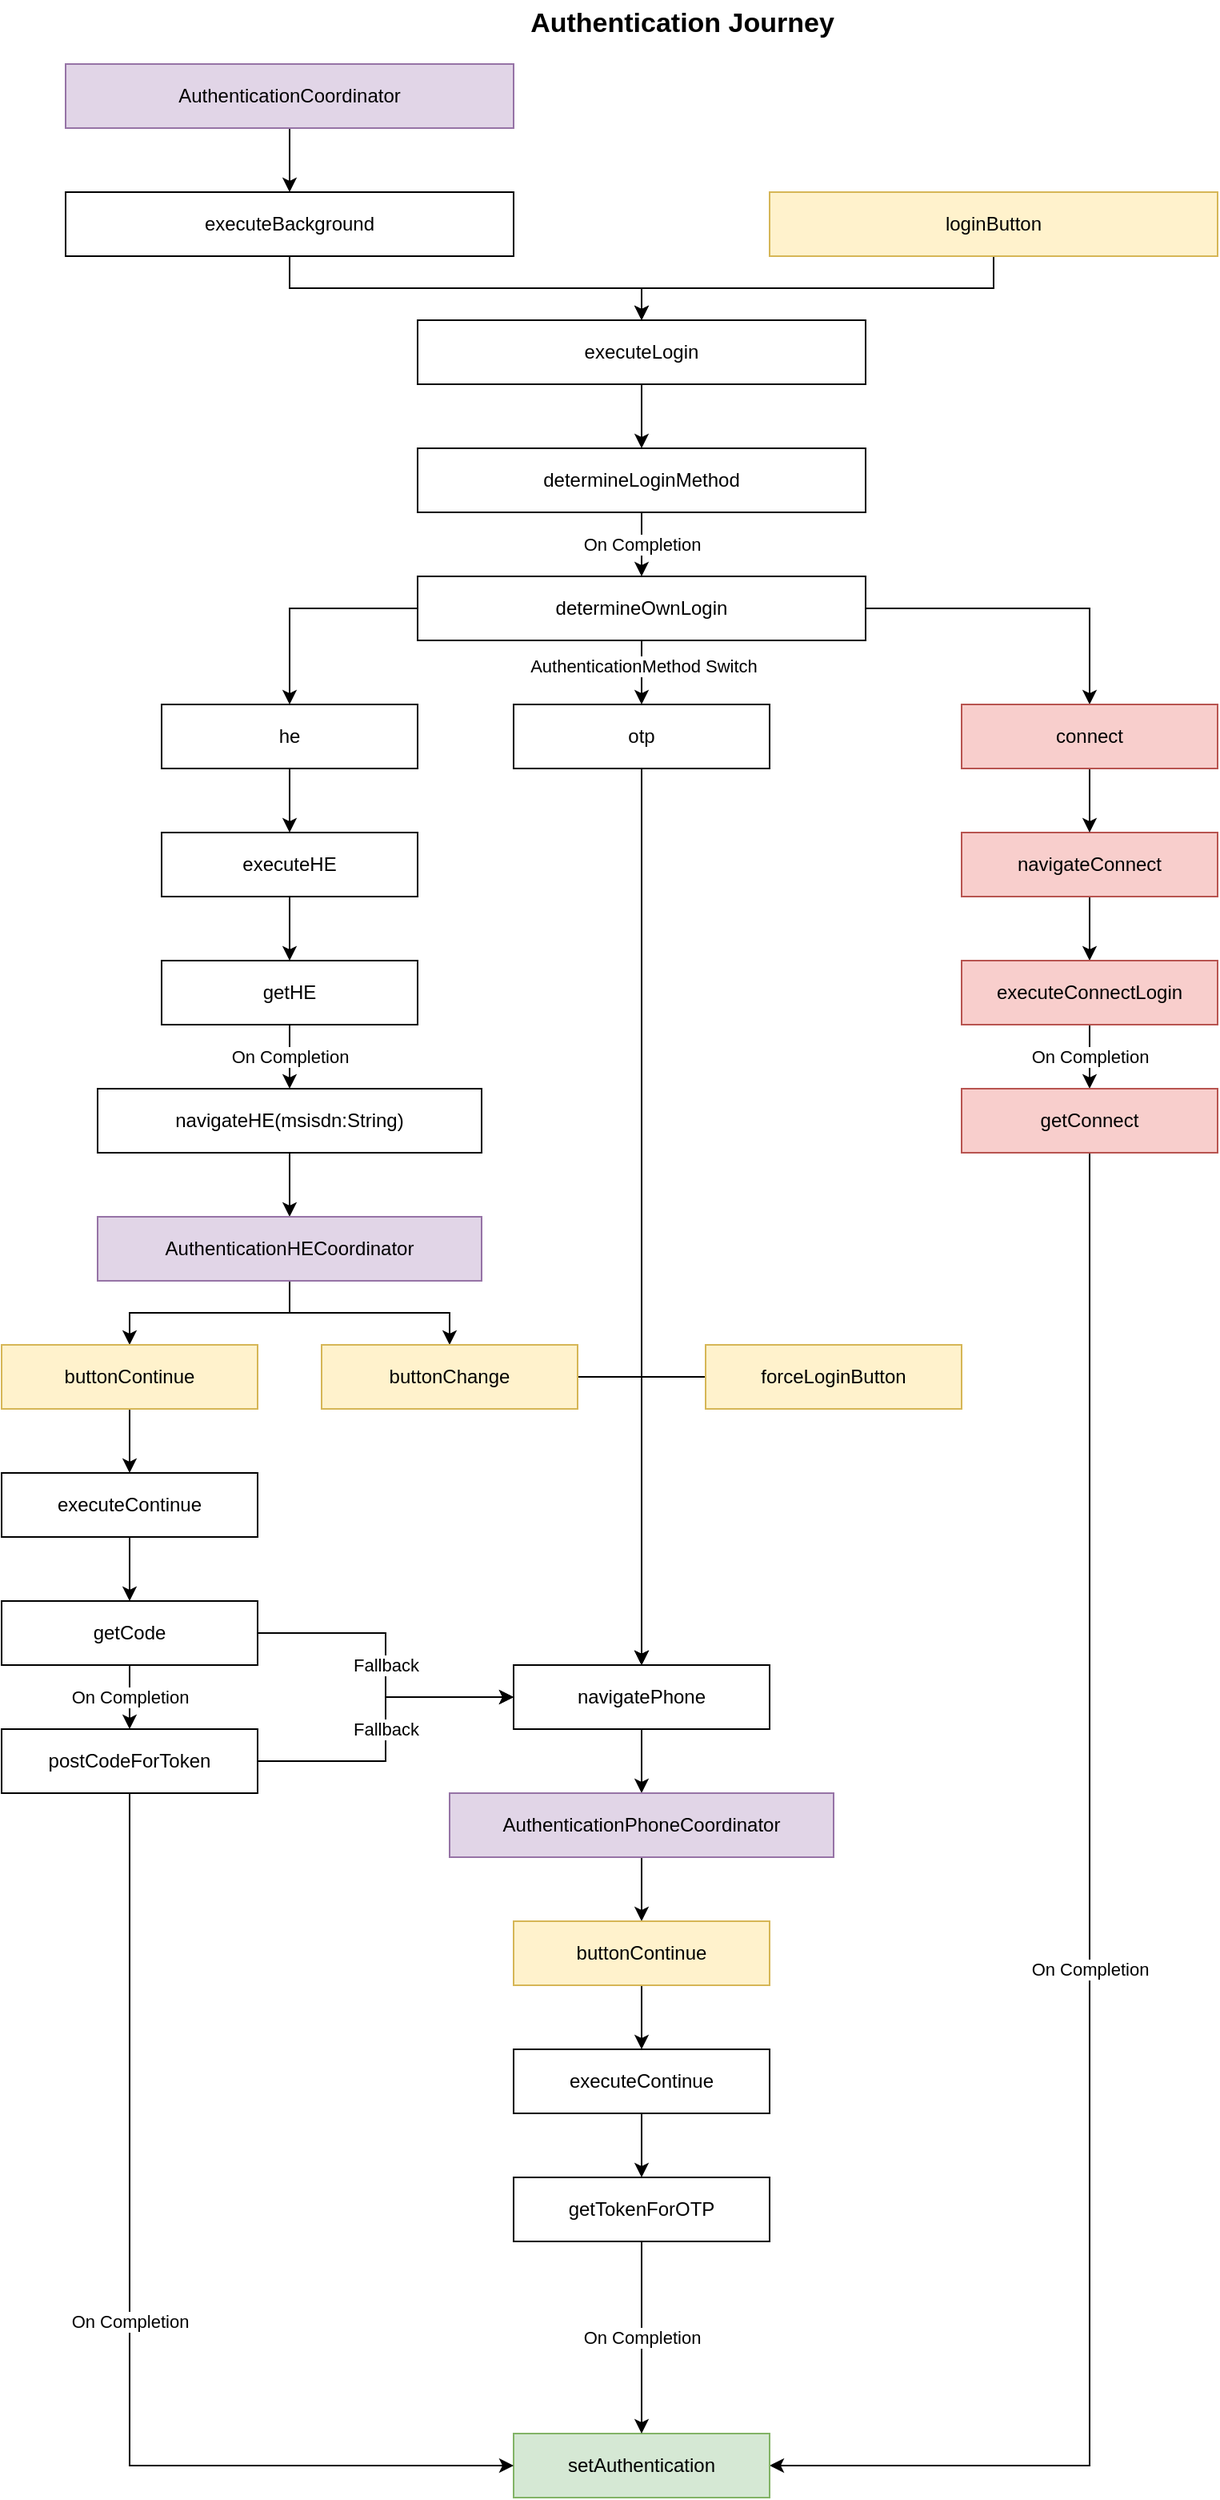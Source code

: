 <mxfile version="21.6.1" type="github">
  <diagram name="Page-1" id="DjaxHwDUr4pckMfMvKmT">
    <mxGraphModel dx="1434" dy="771" grid="1" gridSize="10" guides="1" tooltips="1" connect="1" arrows="1" fold="1" page="1" pageScale="1" pageWidth="827" pageHeight="1169" math="0" shadow="0">
      <root>
        <mxCell id="0" />
        <mxCell id="1" parent="0" />
        <mxCell id="yMz5hPpZdlbzewgeg3ee-5" value="" style="edgeStyle=orthogonalEdgeStyle;rounded=0;orthogonalLoop=1;jettySize=auto;html=1;" edge="1" parent="1" source="yMz5hPpZdlbzewgeg3ee-1" target="yMz5hPpZdlbzewgeg3ee-2">
          <mxGeometry relative="1" as="geometry" />
        </mxCell>
        <mxCell id="yMz5hPpZdlbzewgeg3ee-1" value="AuthenticationCoordinator" style="rounded=0;whiteSpace=wrap;html=1;fillColor=#e1d5e7;strokeColor=#9673a6;" vertex="1" parent="1">
          <mxGeometry x="40" y="40" width="280" height="40" as="geometry" />
        </mxCell>
        <mxCell id="yMz5hPpZdlbzewgeg3ee-13" style="edgeStyle=orthogonalEdgeStyle;rounded=0;orthogonalLoop=1;jettySize=auto;html=1;entryX=0.5;entryY=0;entryDx=0;entryDy=0;" edge="1" parent="1" source="yMz5hPpZdlbzewgeg3ee-2" target="yMz5hPpZdlbzewgeg3ee-9">
          <mxGeometry relative="1" as="geometry" />
        </mxCell>
        <mxCell id="yMz5hPpZdlbzewgeg3ee-2" value="executeBackground" style="rounded=0;whiteSpace=wrap;html=1;" vertex="1" parent="1">
          <mxGeometry x="40" y="120" width="280" height="40" as="geometry" />
        </mxCell>
        <mxCell id="yMz5hPpZdlbzewgeg3ee-15" value="" style="edgeStyle=orthogonalEdgeStyle;rounded=0;orthogonalLoop=1;jettySize=auto;html=1;" edge="1" parent="1" source="yMz5hPpZdlbzewgeg3ee-9" target="yMz5hPpZdlbzewgeg3ee-14">
          <mxGeometry relative="1" as="geometry" />
        </mxCell>
        <mxCell id="yMz5hPpZdlbzewgeg3ee-9" value="executeLogin" style="rounded=0;whiteSpace=wrap;html=1;" vertex="1" parent="1">
          <mxGeometry x="260" y="200" width="280" height="40" as="geometry" />
        </mxCell>
        <mxCell id="yMz5hPpZdlbzewgeg3ee-12" value="" style="edgeStyle=orthogonalEdgeStyle;rounded=0;orthogonalLoop=1;jettySize=auto;html=1;" edge="1" parent="1" source="yMz5hPpZdlbzewgeg3ee-11" target="yMz5hPpZdlbzewgeg3ee-9">
          <mxGeometry relative="1" as="geometry" />
        </mxCell>
        <mxCell id="yMz5hPpZdlbzewgeg3ee-11" value="loginButton" style="rounded=0;whiteSpace=wrap;html=1;fillColor=#fff2cc;strokeColor=#d6b656;" vertex="1" parent="1">
          <mxGeometry x="480" y="120" width="280" height="40" as="geometry" />
        </mxCell>
        <mxCell id="yMz5hPpZdlbzewgeg3ee-20" value="On Completion" style="edgeStyle=orthogonalEdgeStyle;rounded=0;orthogonalLoop=1;jettySize=auto;html=1;" edge="1" parent="1" source="yMz5hPpZdlbzewgeg3ee-14" target="yMz5hPpZdlbzewgeg3ee-16">
          <mxGeometry relative="1" as="geometry" />
        </mxCell>
        <mxCell id="yMz5hPpZdlbzewgeg3ee-14" value="determineLoginMethod" style="rounded=0;whiteSpace=wrap;html=1;" vertex="1" parent="1">
          <mxGeometry x="260" y="280" width="280" height="40" as="geometry" />
        </mxCell>
        <mxCell id="yMz5hPpZdlbzewgeg3ee-23" value="" style="edgeStyle=orthogonalEdgeStyle;rounded=0;orthogonalLoop=1;jettySize=auto;html=1;" edge="1" parent="1" source="yMz5hPpZdlbzewgeg3ee-16" target="yMz5hPpZdlbzewgeg3ee-19">
          <mxGeometry relative="1" as="geometry" />
        </mxCell>
        <mxCell id="yMz5hPpZdlbzewgeg3ee-49" value="AuthenticationMethod Switch" style="edgeLabel;html=1;align=center;verticalAlign=middle;resizable=0;points=[];" vertex="1" connectable="0" parent="yMz5hPpZdlbzewgeg3ee-23">
          <mxGeometry x="-0.2" y="1" relative="1" as="geometry">
            <mxPoint as="offset" />
          </mxGeometry>
        </mxCell>
        <mxCell id="yMz5hPpZdlbzewgeg3ee-52" style="edgeStyle=orthogonalEdgeStyle;rounded=0;orthogonalLoop=1;jettySize=auto;html=1;entryX=0.5;entryY=0;entryDx=0;entryDy=0;exitX=1;exitY=0.5;exitDx=0;exitDy=0;" edge="1" parent="1" source="yMz5hPpZdlbzewgeg3ee-16" target="yMz5hPpZdlbzewgeg3ee-46">
          <mxGeometry relative="1" as="geometry" />
        </mxCell>
        <mxCell id="yMz5hPpZdlbzewgeg3ee-53" style="edgeStyle=orthogonalEdgeStyle;rounded=0;orthogonalLoop=1;jettySize=auto;html=1;entryX=0.5;entryY=0;entryDx=0;entryDy=0;exitX=0;exitY=0.5;exitDx=0;exitDy=0;" edge="1" parent="1" source="yMz5hPpZdlbzewgeg3ee-16" target="yMz5hPpZdlbzewgeg3ee-45">
          <mxGeometry relative="1" as="geometry" />
        </mxCell>
        <mxCell id="yMz5hPpZdlbzewgeg3ee-16" value="determineOwnLogin" style="rounded=0;whiteSpace=wrap;html=1;" vertex="1" parent="1">
          <mxGeometry x="260" y="360" width="280" height="40" as="geometry" />
        </mxCell>
        <mxCell id="yMz5hPpZdlbzewgeg3ee-42" value="" style="edgeStyle=orthogonalEdgeStyle;rounded=0;orthogonalLoop=1;jettySize=auto;html=1;" edge="1" parent="1" source="yMz5hPpZdlbzewgeg3ee-18" target="yMz5hPpZdlbzewgeg3ee-41">
          <mxGeometry relative="1" as="geometry" />
        </mxCell>
        <mxCell id="yMz5hPpZdlbzewgeg3ee-18" value="executeHE" style="rounded=0;whiteSpace=wrap;html=1;" vertex="1" parent="1">
          <mxGeometry x="100" y="520" width="160" height="40" as="geometry" />
        </mxCell>
        <mxCell id="yMz5hPpZdlbzewgeg3ee-34" style="edgeStyle=orthogonalEdgeStyle;rounded=0;orthogonalLoop=1;jettySize=auto;html=1;entryX=0.5;entryY=0;entryDx=0;entryDy=0;" edge="1" parent="1" source="yMz5hPpZdlbzewgeg3ee-21" target="yMz5hPpZdlbzewgeg3ee-33">
          <mxGeometry relative="1" as="geometry" />
        </mxCell>
        <mxCell id="yMz5hPpZdlbzewgeg3ee-21" value="navigateConnect" style="rounded=0;whiteSpace=wrap;html=1;fillColor=#f8cecc;strokeColor=#b85450;" vertex="1" parent="1">
          <mxGeometry x="600" y="520" width="160" height="40" as="geometry" />
        </mxCell>
        <mxCell id="yMz5hPpZdlbzewgeg3ee-76" style="edgeStyle=orthogonalEdgeStyle;rounded=0;orthogonalLoop=1;jettySize=auto;html=1;entryX=0.5;entryY=0;entryDx=0;entryDy=0;" edge="1" parent="1" source="yMz5hPpZdlbzewgeg3ee-19" target="yMz5hPpZdlbzewgeg3ee-62">
          <mxGeometry relative="1" as="geometry" />
        </mxCell>
        <mxCell id="yMz5hPpZdlbzewgeg3ee-19" value="otp" style="rounded=0;whiteSpace=wrap;html=1;" vertex="1" parent="1">
          <mxGeometry x="320" y="440" width="160" height="40" as="geometry" />
        </mxCell>
        <mxCell id="yMz5hPpZdlbzewgeg3ee-47" value="On Completion" style="edgeStyle=orthogonalEdgeStyle;rounded=0;orthogonalLoop=1;jettySize=auto;html=1;" edge="1" parent="1" source="yMz5hPpZdlbzewgeg3ee-33" target="yMz5hPpZdlbzewgeg3ee-36">
          <mxGeometry relative="1" as="geometry" />
        </mxCell>
        <mxCell id="yMz5hPpZdlbzewgeg3ee-33" value="executeConnectLogin" style="rounded=0;whiteSpace=wrap;html=1;fillColor=#f8cecc;strokeColor=#b85450;" vertex="1" parent="1">
          <mxGeometry x="600" y="600" width="160" height="40" as="geometry" />
        </mxCell>
        <mxCell id="yMz5hPpZdlbzewgeg3ee-40" value="On Completion" style="edgeStyle=orthogonalEdgeStyle;rounded=0;orthogonalLoop=1;jettySize=auto;html=1;exitX=0.5;exitY=1;exitDx=0;exitDy=0;entryX=1;entryY=0.5;entryDx=0;entryDy=0;" edge="1" parent="1" source="yMz5hPpZdlbzewgeg3ee-36" target="yMz5hPpZdlbzewgeg3ee-39">
          <mxGeometry relative="1" as="geometry">
            <mxPoint x="610" y="1550" as="targetPoint" />
            <Array as="points">
              <mxPoint x="680" y="1540" />
            </Array>
          </mxGeometry>
        </mxCell>
        <mxCell id="yMz5hPpZdlbzewgeg3ee-36" value="getConnect" style="rounded=0;whiteSpace=wrap;html=1;fillColor=#f8cecc;strokeColor=#b85450;" vertex="1" parent="1">
          <mxGeometry x="600" y="680" width="160" height="40" as="geometry" />
        </mxCell>
        <mxCell id="yMz5hPpZdlbzewgeg3ee-39" value="setAuthentication" style="rounded=0;whiteSpace=wrap;html=1;fillColor=#d5e8d4;strokeColor=#82b366;" vertex="1" parent="1">
          <mxGeometry x="320" y="1520" width="160" height="40" as="geometry" />
        </mxCell>
        <mxCell id="yMz5hPpZdlbzewgeg3ee-44" value="On Completion" style="edgeStyle=orthogonalEdgeStyle;rounded=0;orthogonalLoop=1;jettySize=auto;html=1;" edge="1" parent="1" source="yMz5hPpZdlbzewgeg3ee-41" target="yMz5hPpZdlbzewgeg3ee-43">
          <mxGeometry relative="1" as="geometry" />
        </mxCell>
        <mxCell id="yMz5hPpZdlbzewgeg3ee-41" value="getHE" style="rounded=0;whiteSpace=wrap;html=1;" vertex="1" parent="1">
          <mxGeometry x="100" y="600" width="160" height="40" as="geometry" />
        </mxCell>
        <mxCell id="yMz5hPpZdlbzewgeg3ee-55" value="" style="edgeStyle=orthogonalEdgeStyle;rounded=0;orthogonalLoop=1;jettySize=auto;html=1;" edge="1" parent="1" source="yMz5hPpZdlbzewgeg3ee-43" target="yMz5hPpZdlbzewgeg3ee-54">
          <mxGeometry relative="1" as="geometry" />
        </mxCell>
        <mxCell id="yMz5hPpZdlbzewgeg3ee-43" value="navigateHE(msisdn:String)" style="rounded=0;whiteSpace=wrap;html=1;" vertex="1" parent="1">
          <mxGeometry x="60" y="680" width="240" height="40" as="geometry" />
        </mxCell>
        <mxCell id="yMz5hPpZdlbzewgeg3ee-61" value="" style="edgeStyle=orthogonalEdgeStyle;rounded=0;orthogonalLoop=1;jettySize=auto;html=1;" edge="1" parent="1" source="yMz5hPpZdlbzewgeg3ee-45" target="yMz5hPpZdlbzewgeg3ee-18">
          <mxGeometry relative="1" as="geometry" />
        </mxCell>
        <mxCell id="yMz5hPpZdlbzewgeg3ee-45" value="he" style="rounded=0;whiteSpace=wrap;html=1;" vertex="1" parent="1">
          <mxGeometry x="100" y="440" width="160" height="40" as="geometry" />
        </mxCell>
        <mxCell id="yMz5hPpZdlbzewgeg3ee-48" value="" style="edgeStyle=orthogonalEdgeStyle;rounded=0;orthogonalLoop=1;jettySize=auto;html=1;" edge="1" parent="1" source="yMz5hPpZdlbzewgeg3ee-46" target="yMz5hPpZdlbzewgeg3ee-21">
          <mxGeometry relative="1" as="geometry" />
        </mxCell>
        <mxCell id="yMz5hPpZdlbzewgeg3ee-46" value="connect" style="rounded=0;whiteSpace=wrap;html=1;fillColor=#f8cecc;strokeColor=#b85450;" vertex="1" parent="1">
          <mxGeometry x="600" y="440" width="160" height="40" as="geometry" />
        </mxCell>
        <mxCell id="yMz5hPpZdlbzewgeg3ee-59" style="edgeStyle=orthogonalEdgeStyle;rounded=0;orthogonalLoop=1;jettySize=auto;html=1;entryX=0.5;entryY=0;entryDx=0;entryDy=0;" edge="1" parent="1" source="yMz5hPpZdlbzewgeg3ee-54" target="yMz5hPpZdlbzewgeg3ee-56">
          <mxGeometry relative="1" as="geometry" />
        </mxCell>
        <mxCell id="yMz5hPpZdlbzewgeg3ee-60" style="edgeStyle=orthogonalEdgeStyle;rounded=0;orthogonalLoop=1;jettySize=auto;html=1;" edge="1" parent="1" source="yMz5hPpZdlbzewgeg3ee-54" target="yMz5hPpZdlbzewgeg3ee-58">
          <mxGeometry relative="1" as="geometry" />
        </mxCell>
        <mxCell id="yMz5hPpZdlbzewgeg3ee-54" value="AuthenticationHECoordinator" style="rounded=0;whiteSpace=wrap;html=1;fillColor=#e1d5e7;strokeColor=#9673a6;" vertex="1" parent="1">
          <mxGeometry x="60" y="760" width="240" height="40" as="geometry" />
        </mxCell>
        <mxCell id="yMz5hPpZdlbzewgeg3ee-73" style="edgeStyle=orthogonalEdgeStyle;rounded=0;orthogonalLoop=1;jettySize=auto;html=1;exitX=1;exitY=0.5;exitDx=0;exitDy=0;entryX=0.5;entryY=0;entryDx=0;entryDy=0;" edge="1" parent="1" source="yMz5hPpZdlbzewgeg3ee-56" target="yMz5hPpZdlbzewgeg3ee-62">
          <mxGeometry relative="1" as="geometry">
            <mxPoint x="450" y="1000" as="targetPoint" />
          </mxGeometry>
        </mxCell>
        <mxCell id="yMz5hPpZdlbzewgeg3ee-56" value="buttonChange" style="rounded=0;whiteSpace=wrap;html=1;fillColor=#fff2cc;strokeColor=#d6b656;" vertex="1" parent="1">
          <mxGeometry x="200" y="840" width="160" height="40" as="geometry" />
        </mxCell>
        <mxCell id="yMz5hPpZdlbzewgeg3ee-65" value="" style="edgeStyle=orthogonalEdgeStyle;rounded=0;orthogonalLoop=1;jettySize=auto;html=1;" edge="1" parent="1" source="yMz5hPpZdlbzewgeg3ee-58" target="yMz5hPpZdlbzewgeg3ee-64">
          <mxGeometry relative="1" as="geometry" />
        </mxCell>
        <mxCell id="yMz5hPpZdlbzewgeg3ee-58" value="buttonContinue" style="rounded=0;whiteSpace=wrap;html=1;fillColor=#fff2cc;strokeColor=#d6b656;" vertex="1" parent="1">
          <mxGeometry y="840" width="160" height="40" as="geometry" />
        </mxCell>
        <mxCell id="yMz5hPpZdlbzewgeg3ee-67" value="" style="edgeStyle=orthogonalEdgeStyle;rounded=0;orthogonalLoop=1;jettySize=auto;html=1;" edge="1" parent="1" source="yMz5hPpZdlbzewgeg3ee-62" target="yMz5hPpZdlbzewgeg3ee-66">
          <mxGeometry relative="1" as="geometry" />
        </mxCell>
        <mxCell id="yMz5hPpZdlbzewgeg3ee-62" value="navigatePhone" style="rounded=0;whiteSpace=wrap;html=1;" vertex="1" parent="1">
          <mxGeometry x="320" y="1040" width="160" height="40" as="geometry" />
        </mxCell>
        <mxCell id="yMz5hPpZdlbzewgeg3ee-69" value="" style="edgeStyle=orthogonalEdgeStyle;rounded=0;orthogonalLoop=1;jettySize=auto;html=1;" edge="1" parent="1" source="yMz5hPpZdlbzewgeg3ee-64" target="yMz5hPpZdlbzewgeg3ee-68">
          <mxGeometry relative="1" as="geometry" />
        </mxCell>
        <mxCell id="yMz5hPpZdlbzewgeg3ee-64" value="executeContinue" style="rounded=0;whiteSpace=wrap;html=1;" vertex="1" parent="1">
          <mxGeometry y="920" width="160" height="40" as="geometry" />
        </mxCell>
        <mxCell id="yMz5hPpZdlbzewgeg3ee-81" style="edgeStyle=orthogonalEdgeStyle;rounded=0;orthogonalLoop=1;jettySize=auto;html=1;entryX=0.5;entryY=0;entryDx=0;entryDy=0;" edge="1" parent="1" source="yMz5hPpZdlbzewgeg3ee-66" target="yMz5hPpZdlbzewgeg3ee-80">
          <mxGeometry relative="1" as="geometry" />
        </mxCell>
        <mxCell id="yMz5hPpZdlbzewgeg3ee-66" value="AuthenticationPhoneCoordinator" style="rounded=0;whiteSpace=wrap;html=1;fillColor=#e1d5e7;strokeColor=#9673a6;" vertex="1" parent="1">
          <mxGeometry x="280" y="1120" width="240" height="40" as="geometry" />
        </mxCell>
        <mxCell id="yMz5hPpZdlbzewgeg3ee-70" value="Fallback" style="edgeStyle=orthogonalEdgeStyle;rounded=0;orthogonalLoop=1;jettySize=auto;html=1;entryX=0;entryY=0.5;entryDx=0;entryDy=0;" edge="1" parent="1" source="yMz5hPpZdlbzewgeg3ee-68" target="yMz5hPpZdlbzewgeg3ee-62">
          <mxGeometry relative="1" as="geometry" />
        </mxCell>
        <mxCell id="yMz5hPpZdlbzewgeg3ee-74" value="On Completion" style="edgeStyle=orthogonalEdgeStyle;rounded=0;orthogonalLoop=1;jettySize=auto;html=1;" edge="1" parent="1" source="yMz5hPpZdlbzewgeg3ee-68" target="yMz5hPpZdlbzewgeg3ee-71">
          <mxGeometry relative="1" as="geometry" />
        </mxCell>
        <mxCell id="yMz5hPpZdlbzewgeg3ee-68" value="getCode" style="rounded=0;whiteSpace=wrap;html=1;" vertex="1" parent="1">
          <mxGeometry y="1000" width="160" height="40" as="geometry" />
        </mxCell>
        <mxCell id="yMz5hPpZdlbzewgeg3ee-72" value="Fallback" style="edgeStyle=orthogonalEdgeStyle;rounded=0;orthogonalLoop=1;jettySize=auto;html=1;entryX=0;entryY=0.5;entryDx=0;entryDy=0;" edge="1" parent="1" source="yMz5hPpZdlbzewgeg3ee-71" target="yMz5hPpZdlbzewgeg3ee-62">
          <mxGeometry relative="1" as="geometry" />
        </mxCell>
        <mxCell id="yMz5hPpZdlbzewgeg3ee-75" value="On Completion" style="edgeStyle=orthogonalEdgeStyle;rounded=0;orthogonalLoop=1;jettySize=auto;html=1;entryX=0;entryY=0.5;entryDx=0;entryDy=0;" edge="1" parent="1" source="yMz5hPpZdlbzewgeg3ee-71" target="yMz5hPpZdlbzewgeg3ee-39">
          <mxGeometry relative="1" as="geometry">
            <mxPoint x="270" y="1530" as="targetPoint" />
            <Array as="points">
              <mxPoint x="80" y="1540" />
            </Array>
          </mxGeometry>
        </mxCell>
        <mxCell id="yMz5hPpZdlbzewgeg3ee-71" value="postCodeForToken" style="rounded=0;whiteSpace=wrap;html=1;" vertex="1" parent="1">
          <mxGeometry y="1080" width="160" height="40" as="geometry" />
        </mxCell>
        <mxCell id="yMz5hPpZdlbzewgeg3ee-78" style="edgeStyle=orthogonalEdgeStyle;rounded=0;orthogonalLoop=1;jettySize=auto;html=1;entryX=0.5;entryY=0;entryDx=0;entryDy=0;exitX=0;exitY=0.5;exitDx=0;exitDy=0;" edge="1" parent="1" source="yMz5hPpZdlbzewgeg3ee-77" target="yMz5hPpZdlbzewgeg3ee-62">
          <mxGeometry relative="1" as="geometry" />
        </mxCell>
        <mxCell id="yMz5hPpZdlbzewgeg3ee-77" value="forceLoginButton" style="rounded=0;whiteSpace=wrap;html=1;fillColor=#fff2cc;strokeColor=#d6b656;" vertex="1" parent="1">
          <mxGeometry x="440" y="840" width="160" height="40" as="geometry" />
        </mxCell>
        <mxCell id="yMz5hPpZdlbzewgeg3ee-85" value="" style="edgeStyle=orthogonalEdgeStyle;rounded=0;orthogonalLoop=1;jettySize=auto;html=1;" edge="1" parent="1" source="yMz5hPpZdlbzewgeg3ee-80" target="yMz5hPpZdlbzewgeg3ee-83">
          <mxGeometry relative="1" as="geometry" />
        </mxCell>
        <mxCell id="yMz5hPpZdlbzewgeg3ee-80" value="buttonContinue" style="rounded=0;whiteSpace=wrap;html=1;fillColor=#fff2cc;strokeColor=#d6b656;" vertex="1" parent="1">
          <mxGeometry x="320" y="1200" width="160" height="40" as="geometry" />
        </mxCell>
        <mxCell id="yMz5hPpZdlbzewgeg3ee-88" value="" style="edgeStyle=orthogonalEdgeStyle;rounded=0;orthogonalLoop=1;jettySize=auto;html=1;" edge="1" parent="1" source="yMz5hPpZdlbzewgeg3ee-83" target="yMz5hPpZdlbzewgeg3ee-87">
          <mxGeometry relative="1" as="geometry" />
        </mxCell>
        <mxCell id="yMz5hPpZdlbzewgeg3ee-83" value="executeContinue" style="rounded=0;whiteSpace=wrap;html=1;" vertex="1" parent="1">
          <mxGeometry x="320" y="1280" width="160" height="40" as="geometry" />
        </mxCell>
        <mxCell id="yMz5hPpZdlbzewgeg3ee-89" value="On Completion" style="edgeStyle=orthogonalEdgeStyle;rounded=0;orthogonalLoop=1;jettySize=auto;html=1;entryX=0.5;entryY=0;entryDx=0;entryDy=0;" edge="1" parent="1" source="yMz5hPpZdlbzewgeg3ee-87" target="yMz5hPpZdlbzewgeg3ee-39">
          <mxGeometry relative="1" as="geometry" />
        </mxCell>
        <mxCell id="yMz5hPpZdlbzewgeg3ee-87" value="getTokenForOTP" style="rounded=0;whiteSpace=wrap;html=1;" vertex="1" parent="1">
          <mxGeometry x="320" y="1360" width="160" height="40" as="geometry" />
        </mxCell>
        <mxCell id="yMz5hPpZdlbzewgeg3ee-93" value="&lt;b&gt;&lt;font style=&quot;font-size: 17px;&quot;&gt;Authentication Journey&lt;/font&gt;&lt;/b&gt;" style="text;html=1;align=center;verticalAlign=middle;resizable=0;points=[];autosize=1;strokeColor=none;fillColor=none;" vertex="1" parent="1">
          <mxGeometry x="320" width="210" height="30" as="geometry" />
        </mxCell>
      </root>
    </mxGraphModel>
  </diagram>
</mxfile>
